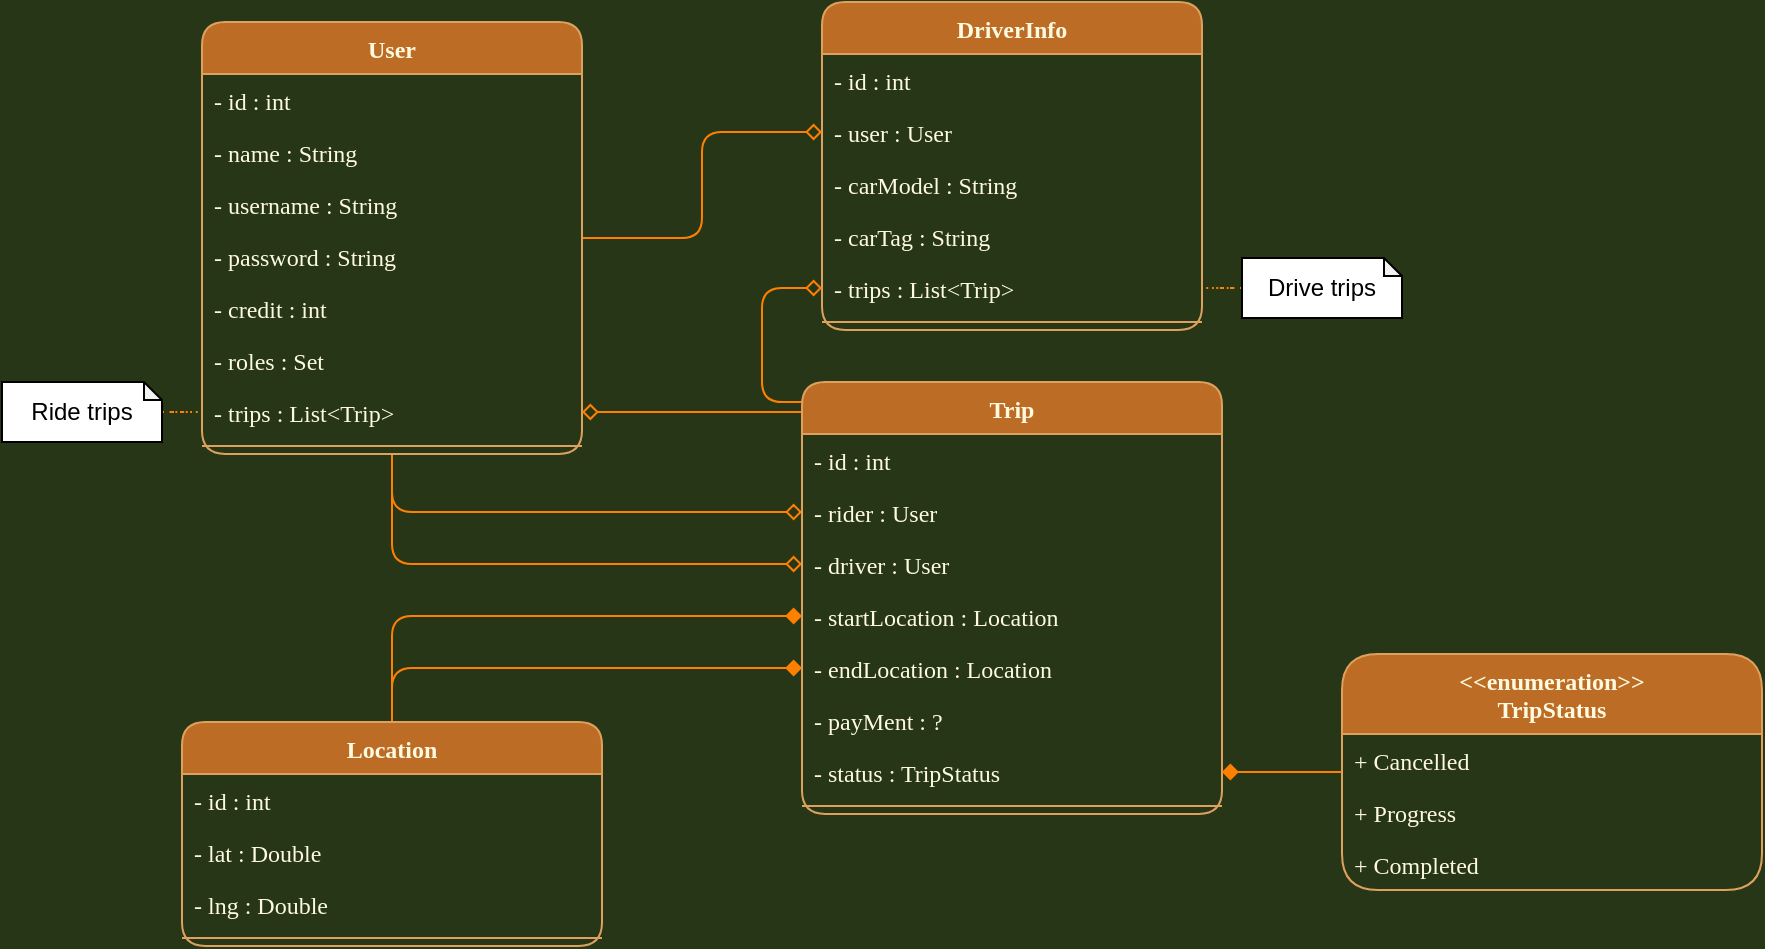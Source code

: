 <mxfile>
    <diagram id="sEjhFk9IHV9f2gcVvKyr" name="Page-1">
        <mxGraphModel dx="903" dy="658" grid="1" gridSize="10" guides="1" tooltips="1" connect="1" arrows="1" fold="1" page="1" pageScale="1" pageWidth="1169" pageHeight="827" background="#283618" math="0" shadow="0">
            <root>
                <mxCell id="0"/>
                <mxCell id="1" parent="0"/>
                <mxCell id="33" value="DriverInfo" style="swimlane;fontStyle=1;align=center;verticalAlign=top;childLayout=stackLayout;horizontal=1;startSize=26;horizontalStack=0;resizeParent=1;resizeParentMax=0;resizeLast=0;collapsible=1;marginBottom=0;fillColor=#BC6C25;strokeColor=#DDA15E;fontColor=#FEFAE0;fontFamily=Lucida Console;rounded=1;" parent="1" vertex="1">
                    <mxGeometry x="420" y="70" width="190" height="164" as="geometry"/>
                </mxCell>
                <mxCell id="70" value="- id : int" style="text;strokeColor=none;fillColor=none;align=left;verticalAlign=top;spacingLeft=4;spacingRight=4;overflow=hidden;rotatable=0;points=[[0,0.5],[1,0.5]];portConstraint=eastwest;fontColor=#FEFAE0;fontFamily=Lucida Console;rounded=1;" vertex="1" parent="33">
                    <mxGeometry y="26" width="190" height="26" as="geometry"/>
                </mxCell>
                <mxCell id="34" value="- user : User" style="text;strokeColor=none;fillColor=none;align=left;verticalAlign=top;spacingLeft=4;spacingRight=4;overflow=hidden;rotatable=0;points=[[0,0.5],[1,0.5]];portConstraint=eastwest;fontColor=#FEFAE0;fontFamily=Lucida Console;rounded=1;" parent="33" vertex="1">
                    <mxGeometry y="52" width="190" height="26" as="geometry"/>
                </mxCell>
                <mxCell id="45" value="- carModel : String" style="text;strokeColor=none;fillColor=none;align=left;verticalAlign=top;spacingLeft=4;spacingRight=4;overflow=hidden;rotatable=0;points=[[0,0.5],[1,0.5]];portConstraint=eastwest;fontColor=#FEFAE0;fontFamily=Lucida Console;rounded=1;" parent="33" vertex="1">
                    <mxGeometry y="78" width="190" height="26" as="geometry"/>
                </mxCell>
                <mxCell id="49" value="- carTag : String" style="text;strokeColor=none;fillColor=none;align=left;verticalAlign=top;spacingLeft=4;spacingRight=4;overflow=hidden;rotatable=0;points=[[0,0.5],[1,0.5]];portConstraint=eastwest;fontColor=#FEFAE0;fontFamily=Lucida Console;rounded=1;" parent="33" vertex="1">
                    <mxGeometry y="104" width="190" height="26" as="geometry"/>
                </mxCell>
                <mxCell id="77" value="- trips : List&lt;Trip&gt;" style="text;strokeColor=none;fillColor=none;align=left;verticalAlign=top;spacingLeft=4;spacingRight=4;overflow=hidden;rotatable=0;points=[[0,0.5],[1,0.5]];portConstraint=eastwest;fontColor=#FEFAE0;fontFamily=Lucida Console;rounded=1;" vertex="1" parent="33">
                    <mxGeometry y="130" width="190" height="26" as="geometry"/>
                </mxCell>
                <mxCell id="35" value="" style="line;strokeWidth=1;fillColor=none;align=left;verticalAlign=middle;spacingTop=-1;spacingLeft=3;spacingRight=3;rotatable=0;labelPosition=right;points=[];portConstraint=eastwest;strokeColor=#DDA15E;fontColor=#FEFAE0;labelBackgroundColor=#283618;fontFamily=Lucida Console;rounded=1;" parent="33" vertex="1">
                    <mxGeometry y="156" width="190" height="8" as="geometry"/>
                </mxCell>
                <mxCell id="116" style="edgeStyle=orthogonalEdgeStyle;rounded=1;sketch=0;orthogonalLoop=1;jettySize=auto;html=1;entryX=0;entryY=0.5;entryDx=0;entryDy=0;shadow=0;endArrow=diamond;endFill=0;strokeColor=#FF8000;" edge="1" parent="1" source="41" target="34">
                    <mxGeometry relative="1" as="geometry"/>
                </mxCell>
                <mxCell id="117" style="edgeStyle=orthogonalEdgeStyle;rounded=1;sketch=0;orthogonalLoop=1;jettySize=auto;html=1;entryX=0;entryY=0.5;entryDx=0;entryDy=0;shadow=0;endArrow=diamond;endFill=0;strokeColor=#FF8000;" edge="1" parent="1" source="41" target="67">
                    <mxGeometry relative="1" as="geometry"/>
                </mxCell>
                <mxCell id="118" style="edgeStyle=orthogonalEdgeStyle;rounded=1;sketch=0;orthogonalLoop=1;jettySize=auto;html=1;entryX=0;entryY=0.5;entryDx=0;entryDy=0;shadow=0;endArrow=diamond;endFill=0;strokeColor=#FF8000;" edge="1" parent="1" source="41" target="68">
                    <mxGeometry relative="1" as="geometry"/>
                </mxCell>
                <mxCell id="41" value="User" style="swimlane;fontStyle=1;align=center;verticalAlign=top;childLayout=stackLayout;horizontal=1;startSize=26;horizontalStack=0;resizeParent=1;resizeParentMax=0;resizeLast=0;collapsible=1;marginBottom=0;fillColor=#BC6C25;strokeColor=#DDA15E;fontColor=#FEFAE0;fontFamily=Lucida Console;rounded=1;" parent="1" vertex="1">
                    <mxGeometry x="110" y="80" width="190" height="216" as="geometry"/>
                </mxCell>
                <mxCell id="42" value="- id : int" style="text;strokeColor=none;fillColor=none;align=left;verticalAlign=top;spacingLeft=4;spacingRight=4;overflow=hidden;rotatable=0;points=[[0,0.5],[1,0.5]];portConstraint=eastwest;fontColor=#FEFAE0;fontFamily=Lucida Console;rounded=1;" parent="41" vertex="1">
                    <mxGeometry y="26" width="190" height="26" as="geometry"/>
                </mxCell>
                <mxCell id="63" value="- name : String" style="text;strokeColor=none;fillColor=none;align=left;verticalAlign=top;spacingLeft=4;spacingRight=4;overflow=hidden;rotatable=0;points=[[0,0.5],[1,0.5]];portConstraint=eastwest;fontColor=#FEFAE0;fontFamily=Lucida Console;rounded=1;" vertex="1" parent="41">
                    <mxGeometry y="52" width="190" height="26" as="geometry"/>
                </mxCell>
                <mxCell id="61" value="- username : String" style="text;strokeColor=none;fillColor=none;align=left;verticalAlign=top;spacingLeft=4;spacingRight=4;overflow=hidden;rotatable=0;points=[[0,0.5],[1,0.5]];portConstraint=eastwest;fontColor=#FEFAE0;fontFamily=Lucida Console;rounded=1;" parent="41" vertex="1">
                    <mxGeometry y="78" width="190" height="26" as="geometry"/>
                </mxCell>
                <mxCell id="62" value="- password : String" style="text;strokeColor=none;fillColor=none;align=left;verticalAlign=top;spacingLeft=4;spacingRight=4;overflow=hidden;rotatable=0;points=[[0,0.5],[1,0.5]];portConstraint=eastwest;fontColor=#FEFAE0;fontFamily=Lucida Console;rounded=1;" parent="41" vertex="1">
                    <mxGeometry y="104" width="190" height="26" as="geometry"/>
                </mxCell>
                <mxCell id="74" value="- credit : int" style="text;strokeColor=none;fillColor=none;align=left;verticalAlign=top;spacingLeft=4;spacingRight=4;overflow=hidden;rotatable=0;points=[[0,0.5],[1,0.5]];portConstraint=eastwest;fontColor=#FEFAE0;fontFamily=Lucida Console;rounded=1;" vertex="1" parent="41">
                    <mxGeometry y="130" width="190" height="26" as="geometry"/>
                </mxCell>
                <mxCell id="64" value="- roles : Set" style="text;strokeColor=none;fillColor=none;align=left;verticalAlign=top;spacingLeft=4;spacingRight=4;overflow=hidden;rotatable=0;points=[[0,0.5],[1,0.5]];portConstraint=eastwest;fontColor=#FEFAE0;fontFamily=Lucida Console;rounded=1;" vertex="1" parent="41">
                    <mxGeometry y="156" width="190" height="26" as="geometry"/>
                </mxCell>
                <mxCell id="76" value="- trips : List&lt;Trip&gt;" style="text;strokeColor=none;fillColor=none;align=left;verticalAlign=top;spacingLeft=4;spacingRight=4;overflow=hidden;rotatable=0;points=[[0,0.5],[1,0.5]];portConstraint=eastwest;fontColor=#FEFAE0;fontFamily=Lucida Console;rounded=1;" vertex="1" parent="41">
                    <mxGeometry y="182" width="190" height="26" as="geometry"/>
                </mxCell>
                <mxCell id="43" value="" style="line;strokeWidth=1;fillColor=none;align=left;verticalAlign=middle;spacingTop=-1;spacingLeft=3;spacingRight=3;rotatable=0;labelPosition=right;points=[];portConstraint=eastwest;strokeColor=#DDA15E;fontColor=#FEFAE0;labelBackgroundColor=#283618;fontFamily=Lucida Console;rounded=1;" parent="41" vertex="1">
                    <mxGeometry y="208" width="190" height="8" as="geometry"/>
                </mxCell>
                <mxCell id="131" style="edgeStyle=orthogonalEdgeStyle;rounded=1;sketch=0;orthogonalLoop=1;jettySize=auto;html=1;entryX=0;entryY=0.5;entryDx=0;entryDy=0;shadow=0;endArrow=diamond;endFill=0;strokeColor=#FF8000;" edge="1" parent="1" source="65" target="77">
                    <mxGeometry relative="1" as="geometry">
                        <Array as="points">
                            <mxPoint x="390" y="270"/>
                            <mxPoint x="390" y="213"/>
                        </Array>
                    </mxGeometry>
                </mxCell>
                <mxCell id="132" style="edgeStyle=orthogonalEdgeStyle;rounded=1;sketch=0;orthogonalLoop=1;jettySize=auto;html=1;entryX=1;entryY=0.5;entryDx=0;entryDy=0;shadow=0;endArrow=diamond;endFill=0;strokeColor=#FF8000;" edge="1" parent="1" source="65" target="76">
                    <mxGeometry relative="1" as="geometry">
                        <Array as="points">
                            <mxPoint x="380" y="275"/>
                            <mxPoint x="380" y="275"/>
                        </Array>
                    </mxGeometry>
                </mxCell>
                <mxCell id="65" value="Trip" style="swimlane;fontStyle=1;align=center;verticalAlign=top;childLayout=stackLayout;horizontal=1;startSize=26;horizontalStack=0;resizeParent=1;resizeParentMax=0;resizeLast=0;collapsible=1;marginBottom=0;fillColor=#BC6C25;strokeColor=#DDA15E;fontColor=#FEFAE0;fontFamily=Lucida Console;rounded=1;" vertex="1" parent="1">
                    <mxGeometry x="410" y="260" width="210" height="216" as="geometry"/>
                </mxCell>
                <mxCell id="66" value="- id : int" style="text;strokeColor=none;fillColor=none;align=left;verticalAlign=top;spacingLeft=4;spacingRight=4;overflow=hidden;rotatable=0;points=[[0,0.5],[1,0.5]];portConstraint=eastwest;fontColor=#FEFAE0;fontFamily=Lucida Console;rounded=1;" vertex="1" parent="65">
                    <mxGeometry y="26" width="210" height="26" as="geometry"/>
                </mxCell>
                <mxCell id="67" value="- rider : User" style="text;strokeColor=none;fillColor=none;align=left;verticalAlign=top;spacingLeft=4;spacingRight=4;overflow=hidden;rotatable=0;points=[[0,0.5],[1,0.5]];portConstraint=eastwest;fontColor=#FEFAE0;fontFamily=Lucida Console;rounded=1;" vertex="1" parent="65">
                    <mxGeometry y="52" width="210" height="26" as="geometry"/>
                </mxCell>
                <mxCell id="68" value="- driver : User" style="text;strokeColor=none;fillColor=none;align=left;verticalAlign=top;spacingLeft=4;spacingRight=4;overflow=hidden;rotatable=0;points=[[0,0.5],[1,0.5]];portConstraint=eastwest;fontColor=#FEFAE0;fontFamily=Lucida Console;rounded=1;" vertex="1" parent="65">
                    <mxGeometry y="78" width="210" height="26" as="geometry"/>
                </mxCell>
                <mxCell id="71" value="- startLocation : Location" style="text;strokeColor=none;fillColor=none;align=left;verticalAlign=top;spacingLeft=4;spacingRight=4;overflow=hidden;rotatable=0;points=[[0,0.5],[1,0.5]];portConstraint=eastwest;fontColor=#FEFAE0;fontFamily=Lucida Console;rounded=1;" vertex="1" parent="65">
                    <mxGeometry y="104" width="210" height="26" as="geometry"/>
                </mxCell>
                <mxCell id="72" value="- endLocation : Location" style="text;strokeColor=none;fillColor=none;align=left;verticalAlign=top;spacingLeft=4;spacingRight=4;overflow=hidden;rotatable=0;points=[[0,0.5],[1,0.5]];portConstraint=eastwest;fontColor=#FEFAE0;fontFamily=Lucida Console;rounded=1;" vertex="1" parent="65">
                    <mxGeometry y="130" width="210" height="26" as="geometry"/>
                </mxCell>
                <mxCell id="73" value="- payMent : ?" style="text;strokeColor=none;fillColor=none;align=left;verticalAlign=top;spacingLeft=4;spacingRight=4;overflow=hidden;rotatable=0;points=[[0,0.5],[1,0.5]];portConstraint=eastwest;fontColor=#FEFAE0;fontFamily=Lucida Console;rounded=1;" vertex="1" parent="65">
                    <mxGeometry y="156" width="210" height="26" as="geometry"/>
                </mxCell>
                <mxCell id="75" value="- status : TripStatus" style="text;strokeColor=none;fillColor=none;align=left;verticalAlign=top;spacingLeft=4;spacingRight=4;overflow=hidden;rotatable=0;points=[[0,0.5],[1,0.5]];portConstraint=eastwest;fontColor=#FEFAE0;fontFamily=Lucida Console;rounded=1;" vertex="1" parent="65">
                    <mxGeometry y="182" width="210" height="26" as="geometry"/>
                </mxCell>
                <mxCell id="69" value="" style="line;strokeWidth=1;fillColor=none;align=left;verticalAlign=middle;spacingTop=-1;spacingLeft=3;spacingRight=3;rotatable=0;labelPosition=right;points=[];portConstraint=eastwest;strokeColor=#DDA15E;fontColor=#FEFAE0;labelBackgroundColor=#283618;fontFamily=Lucida Console;rounded=1;" vertex="1" parent="65">
                    <mxGeometry y="208" width="210" height="8" as="geometry"/>
                </mxCell>
                <mxCell id="120" style="edgeStyle=orthogonalEdgeStyle;rounded=1;sketch=0;orthogonalLoop=1;jettySize=auto;html=1;entryX=1;entryY=0.5;entryDx=0;entryDy=0;shadow=0;endArrow=diamond;endFill=1;strokeColor=#FF8000;" edge="1" parent="1" source="78" target="75">
                    <mxGeometry relative="1" as="geometry"/>
                </mxCell>
                <mxCell id="78" value="&lt;&lt;enumeration&gt;&gt;&#10;TripStatus" style="swimlane;fontStyle=1;align=center;verticalAlign=top;childLayout=stackLayout;horizontal=1;startSize=40;horizontalStack=0;resizeParent=1;resizeParentMax=0;resizeLast=0;collapsible=1;marginBottom=0;fillColor=#BC6C25;strokeColor=#DDA15E;fontColor=#FEFAE0;fontFamily=Lucida Console;rounded=1;" vertex="1" parent="1">
                    <mxGeometry x="680" y="396" width="210" height="118" as="geometry"/>
                </mxCell>
                <mxCell id="79" value="+ Cancelled" style="text;strokeColor=none;fillColor=none;align=left;verticalAlign=top;spacingLeft=4;spacingRight=4;overflow=hidden;rotatable=0;points=[[0,0.5],[1,0.5]];portConstraint=eastwest;fontColor=#FEFAE0;fontFamily=Lucida Console;rounded=1;" vertex="1" parent="78">
                    <mxGeometry y="40" width="210" height="26" as="geometry"/>
                </mxCell>
                <mxCell id="87" value="+ Progress" style="text;strokeColor=none;fillColor=none;align=left;verticalAlign=top;spacingLeft=4;spacingRight=4;overflow=hidden;rotatable=0;points=[[0,0.5],[1,0.5]];portConstraint=eastwest;fontColor=#FEFAE0;fontFamily=Lucida Console;rounded=1;" vertex="1" parent="78">
                    <mxGeometry y="66" width="210" height="26" as="geometry"/>
                </mxCell>
                <mxCell id="88" value="+ Completed" style="text;strokeColor=none;fillColor=none;align=left;verticalAlign=top;spacingLeft=4;spacingRight=4;overflow=hidden;rotatable=0;points=[[0,0.5],[1,0.5]];portConstraint=eastwest;fontColor=#FEFAE0;fontFamily=Lucida Console;rounded=1;" vertex="1" parent="78">
                    <mxGeometry y="92" width="210" height="26" as="geometry"/>
                </mxCell>
                <mxCell id="113" style="edgeStyle=orthogonalEdgeStyle;rounded=1;sketch=0;orthogonalLoop=1;jettySize=auto;html=1;entryX=0;entryY=0.5;entryDx=0;entryDy=0;shadow=0;endArrow=diamond;endFill=1;strokeColor=#FF8000;" edge="1" parent="1" source="89" target="71">
                    <mxGeometry relative="1" as="geometry"/>
                </mxCell>
                <mxCell id="114" style="edgeStyle=orthogonalEdgeStyle;rounded=1;sketch=0;orthogonalLoop=1;jettySize=auto;html=1;entryX=0;entryY=0.5;entryDx=0;entryDy=0;shadow=0;endArrow=diamond;endFill=1;strokeColor=#FF8000;" edge="1" parent="1" source="89" target="72">
                    <mxGeometry relative="1" as="geometry"/>
                </mxCell>
                <mxCell id="89" value="Location" style="swimlane;fontStyle=1;align=center;verticalAlign=top;childLayout=stackLayout;horizontal=1;startSize=26;horizontalStack=0;resizeParent=1;resizeParentMax=0;resizeLast=0;collapsible=1;marginBottom=0;fillColor=#BC6C25;strokeColor=#DDA15E;fontColor=#FEFAE0;fontFamily=Lucida Console;rounded=1;" vertex="1" parent="1">
                    <mxGeometry x="100" y="430" width="210" height="112" as="geometry"/>
                </mxCell>
                <mxCell id="90" value="- id : int" style="text;strokeColor=none;fillColor=none;align=left;verticalAlign=top;spacingLeft=4;spacingRight=4;overflow=hidden;rotatable=0;points=[[0,0.5],[1,0.5]];portConstraint=eastwest;fontColor=#FEFAE0;fontFamily=Lucida Console;rounded=1;" vertex="1" parent="89">
                    <mxGeometry y="26" width="210" height="26" as="geometry"/>
                </mxCell>
                <mxCell id="91" value="- lat : Double" style="text;strokeColor=none;fillColor=none;align=left;verticalAlign=top;spacingLeft=4;spacingRight=4;overflow=hidden;rotatable=0;points=[[0,0.5],[1,0.5]];portConstraint=eastwest;fontColor=#FEFAE0;fontFamily=Lucida Console;rounded=1;" vertex="1" parent="89">
                    <mxGeometry y="52" width="210" height="26" as="geometry"/>
                </mxCell>
                <mxCell id="92" value="- lng : Double" style="text;strokeColor=none;fillColor=none;align=left;verticalAlign=top;spacingLeft=4;spacingRight=4;overflow=hidden;rotatable=0;points=[[0,0.5],[1,0.5]];portConstraint=eastwest;fontColor=#FEFAE0;fontFamily=Lucida Console;rounded=1;" vertex="1" parent="89">
                    <mxGeometry y="78" width="210" height="26" as="geometry"/>
                </mxCell>
                <mxCell id="97" value="" style="line;strokeWidth=1;fillColor=none;align=left;verticalAlign=middle;spacingTop=-1;spacingLeft=3;spacingRight=3;rotatable=0;labelPosition=right;points=[];portConstraint=eastwest;strokeColor=#DDA15E;fontColor=#FEFAE0;labelBackgroundColor=#283618;fontFamily=Lucida Console;rounded=1;" vertex="1" parent="89">
                    <mxGeometry y="104" width="210" height="8" as="geometry"/>
                </mxCell>
                <mxCell id="128" style="edgeStyle=orthogonalEdgeStyle;rounded=1;sketch=0;orthogonalLoop=1;jettySize=auto;html=1;entryX=0;entryY=0.5;entryDx=0;entryDy=0;shadow=0;endArrow=none;endFill=0;strokeColor=#FF8000;dashed=1;dashPattern=1 4;" edge="1" parent="1" source="127" target="76">
                    <mxGeometry relative="1" as="geometry"/>
                </mxCell>
                <mxCell id="127" value="Ride trips" style="shape=note;whiteSpace=wrap;html=1;backgroundOutline=1;darkOpacity=0.05;rounded=1;size=9;" vertex="1" parent="1">
                    <mxGeometry x="10" y="260" width="80" height="30" as="geometry"/>
                </mxCell>
                <mxCell id="130" style="edgeStyle=orthogonalEdgeStyle;rounded=1;sketch=0;orthogonalLoop=1;jettySize=auto;html=1;entryX=1;entryY=0.5;entryDx=0;entryDy=0;shadow=0;dashed=1;dashPattern=1 4;endArrow=none;endFill=0;strokeColor=#FF8000;" edge="1" parent="1" source="129" target="77">
                    <mxGeometry relative="1" as="geometry"/>
                </mxCell>
                <mxCell id="129" value="Drive trips" style="shape=note;whiteSpace=wrap;html=1;backgroundOutline=1;darkOpacity=0.05;rounded=1;size=9;" vertex="1" parent="1">
                    <mxGeometry x="630" y="198" width="80" height="30" as="geometry"/>
                </mxCell>
            </root>
        </mxGraphModel>
    </diagram>
</mxfile>